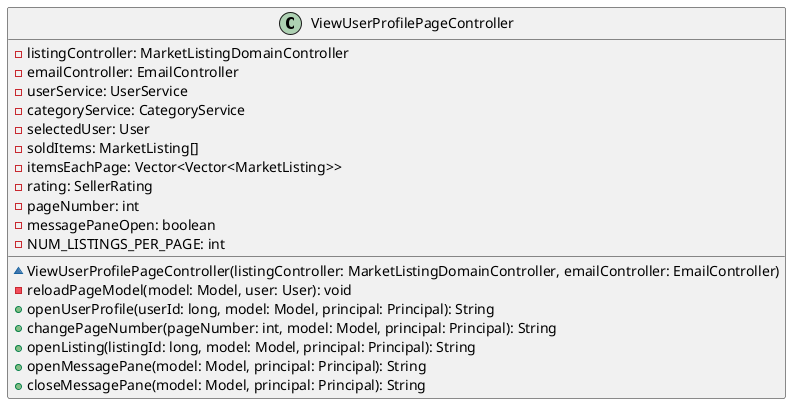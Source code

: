 @startuml
class ViewUserProfilePageController [[java:edu.sru.cpsc.webshopping.controller.ViewUserProfilePageController]] {
	-listingController: MarketListingDomainController
	-emailController: EmailController
	-userService: UserService
	-categoryService: CategoryService
	-selectedUser: User
	-soldItems: MarketListing[]
	-itemsEachPage: Vector<Vector<MarketListing>>
	-rating: SellerRating
	-pageNumber: int
	-messagePaneOpen: boolean
	-NUM_LISTINGS_PER_PAGE: int
	~ViewUserProfilePageController(listingController: MarketListingDomainController, emailController: EmailController)
	-reloadPageModel(model: Model, user: User): void
	+openUserProfile(userId: long, model: Model, principal: Principal): String
	+changePageNumber(pageNumber: int, model: Model, principal: Principal): String
	+openListing(listingId: long, model: Model, principal: Principal): String
	+openMessagePane(model: Model, principal: Principal): String
	+closeMessagePane(model: Model, principal: Principal): String
}
@enduml